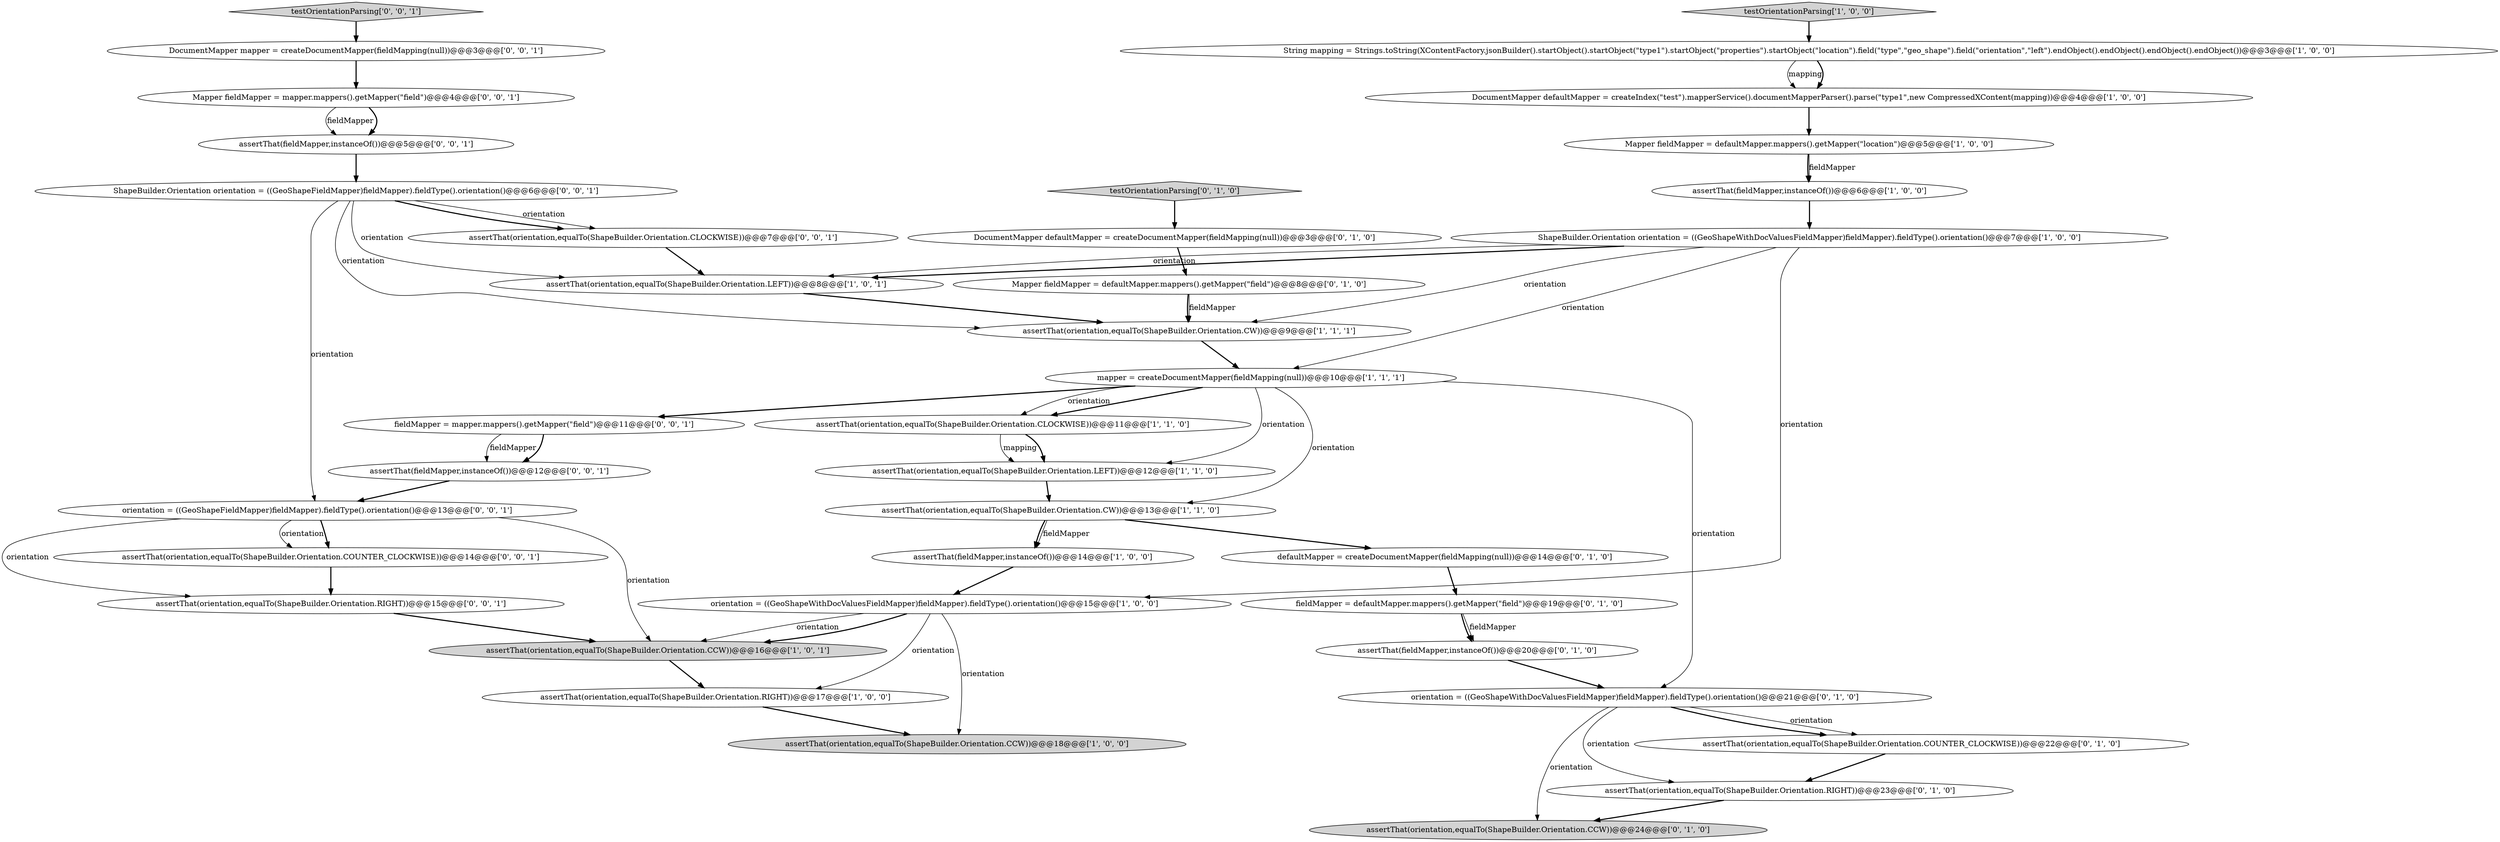 digraph {
9 [style = filled, label = "DocumentMapper defaultMapper = createIndex(\"test\").mapperService().documentMapperParser().parse(\"type1\",new CompressedXContent(mapping))@@@4@@@['1', '0', '0']", fillcolor = white, shape = ellipse image = "AAA0AAABBB1BBB"];
36 [style = filled, label = "assertThat(fieldMapper,instanceOf())@@@5@@@['0', '0', '1']", fillcolor = white, shape = ellipse image = "AAA0AAABBB3BBB"];
20 [style = filled, label = "assertThat(orientation,equalTo(ShapeBuilder.Orientation.CCW))@@@24@@@['0', '1', '0']", fillcolor = lightgray, shape = ellipse image = "AAA0AAABBB2BBB"];
10 [style = filled, label = "assertThat(orientation,equalTo(ShapeBuilder.Orientation.LEFT))@@@12@@@['1', '1', '0']", fillcolor = white, shape = ellipse image = "AAA0AAABBB1BBB"];
2 [style = filled, label = "String mapping = Strings.toString(XContentFactory.jsonBuilder().startObject().startObject(\"type1\").startObject(\"properties\").startObject(\"location\").field(\"type\",\"geo_shape\").field(\"orientation\",\"left\").endObject().endObject().endObject().endObject())@@@3@@@['1', '0', '0']", fillcolor = white, shape = ellipse image = "AAA0AAABBB1BBB"];
37 [style = filled, label = "assertThat(orientation,equalTo(ShapeBuilder.Orientation.COUNTER_CLOCKWISE))@@@14@@@['0', '0', '1']", fillcolor = white, shape = ellipse image = "AAA0AAABBB3BBB"];
3 [style = filled, label = "orientation = ((GeoShapeWithDocValuesFieldMapper)fieldMapper).fieldType().orientation()@@@15@@@['1', '0', '0']", fillcolor = white, shape = ellipse image = "AAA0AAABBB1BBB"];
16 [style = filled, label = "assertThat(fieldMapper,instanceOf())@@@14@@@['1', '0', '0']", fillcolor = white, shape = ellipse image = "AAA0AAABBB1BBB"];
15 [style = filled, label = "assertThat(orientation,equalTo(ShapeBuilder.Orientation.CLOCKWISE))@@@11@@@['1', '1', '0']", fillcolor = white, shape = ellipse image = "AAA0AAABBB1BBB"];
26 [style = filled, label = "assertThat(orientation,equalTo(ShapeBuilder.Orientation.COUNTER_CLOCKWISE))@@@22@@@['0', '1', '0']", fillcolor = white, shape = ellipse image = "AAA0AAABBB2BBB"];
22 [style = filled, label = "orientation = ((GeoShapeWithDocValuesFieldMapper)fieldMapper).fieldType().orientation()@@@21@@@['0', '1', '0']", fillcolor = white, shape = ellipse image = "AAA0AAABBB2BBB"];
0 [style = filled, label = "assertThat(fieldMapper,instanceOf())@@@6@@@['1', '0', '0']", fillcolor = white, shape = ellipse image = "AAA0AAABBB1BBB"];
21 [style = filled, label = "assertThat(fieldMapper,instanceOf())@@@20@@@['0', '1', '0']", fillcolor = white, shape = ellipse image = "AAA0AAABBB2BBB"];
25 [style = filled, label = "Mapper fieldMapper = defaultMapper.mappers().getMapper(\"field\")@@@8@@@['0', '1', '0']", fillcolor = white, shape = ellipse image = "AAA1AAABBB2BBB"];
8 [style = filled, label = "assertThat(orientation,equalTo(ShapeBuilder.Orientation.CCW))@@@16@@@['1', '0', '1']", fillcolor = lightgray, shape = ellipse image = "AAA0AAABBB1BBB"];
24 [style = filled, label = "testOrientationParsing['0', '1', '0']", fillcolor = lightgray, shape = diamond image = "AAA0AAABBB2BBB"];
29 [style = filled, label = "ShapeBuilder.Orientation orientation = ((GeoShapeFieldMapper)fieldMapper).fieldType().orientation()@@@6@@@['0', '0', '1']", fillcolor = white, shape = ellipse image = "AAA0AAABBB3BBB"];
31 [style = filled, label = "assertThat(orientation,equalTo(ShapeBuilder.Orientation.CLOCKWISE))@@@7@@@['0', '0', '1']", fillcolor = white, shape = ellipse image = "AAA0AAABBB3BBB"];
35 [style = filled, label = "testOrientationParsing['0', '0', '1']", fillcolor = lightgray, shape = diamond image = "AAA0AAABBB3BBB"];
1 [style = filled, label = "mapper = createDocumentMapper(fieldMapping(null))@@@10@@@['1', '1', '1']", fillcolor = white, shape = ellipse image = "AAA0AAABBB1BBB"];
33 [style = filled, label = "assertThat(orientation,equalTo(ShapeBuilder.Orientation.RIGHT))@@@15@@@['0', '0', '1']", fillcolor = white, shape = ellipse image = "AAA0AAABBB3BBB"];
5 [style = filled, label = "testOrientationParsing['1', '0', '0']", fillcolor = lightgray, shape = diamond image = "AAA0AAABBB1BBB"];
11 [style = filled, label = "assertThat(orientation,equalTo(ShapeBuilder.Orientation.CW))@@@13@@@['1', '1', '0']", fillcolor = white, shape = ellipse image = "AAA0AAABBB1BBB"];
12 [style = filled, label = "assertThat(orientation,equalTo(ShapeBuilder.Orientation.RIGHT))@@@17@@@['1', '0', '0']", fillcolor = white, shape = ellipse image = "AAA0AAABBB1BBB"];
34 [style = filled, label = "fieldMapper = mapper.mappers().getMapper(\"field\")@@@11@@@['0', '0', '1']", fillcolor = white, shape = ellipse image = "AAA0AAABBB3BBB"];
32 [style = filled, label = "assertThat(fieldMapper,instanceOf())@@@12@@@['0', '0', '1']", fillcolor = white, shape = ellipse image = "AAA0AAABBB3BBB"];
27 [style = filled, label = "DocumentMapper mapper = createDocumentMapper(fieldMapping(null))@@@3@@@['0', '0', '1']", fillcolor = white, shape = ellipse image = "AAA0AAABBB3BBB"];
14 [style = filled, label = "assertThat(orientation,equalTo(ShapeBuilder.Orientation.LEFT))@@@8@@@['1', '0', '1']", fillcolor = white, shape = ellipse image = "AAA0AAABBB1BBB"];
28 [style = filled, label = "Mapper fieldMapper = mapper.mappers().getMapper(\"field\")@@@4@@@['0', '0', '1']", fillcolor = white, shape = ellipse image = "AAA0AAABBB3BBB"];
18 [style = filled, label = "fieldMapper = defaultMapper.mappers().getMapper(\"field\")@@@19@@@['0', '1', '0']", fillcolor = white, shape = ellipse image = "AAA1AAABBB2BBB"];
7 [style = filled, label = "assertThat(orientation,equalTo(ShapeBuilder.Orientation.CCW))@@@18@@@['1', '0', '0']", fillcolor = lightgray, shape = ellipse image = "AAA0AAABBB1BBB"];
13 [style = filled, label = "Mapper fieldMapper = defaultMapper.mappers().getMapper(\"location\")@@@5@@@['1', '0', '0']", fillcolor = white, shape = ellipse image = "AAA0AAABBB1BBB"];
4 [style = filled, label = "ShapeBuilder.Orientation orientation = ((GeoShapeWithDocValuesFieldMapper)fieldMapper).fieldType().orientation()@@@7@@@['1', '0', '0']", fillcolor = white, shape = ellipse image = "AAA0AAABBB1BBB"];
17 [style = filled, label = "defaultMapper = createDocumentMapper(fieldMapping(null))@@@14@@@['0', '1', '0']", fillcolor = white, shape = ellipse image = "AAA0AAABBB2BBB"];
30 [style = filled, label = "orientation = ((GeoShapeFieldMapper)fieldMapper).fieldType().orientation()@@@13@@@['0', '0', '1']", fillcolor = white, shape = ellipse image = "AAA0AAABBB3BBB"];
23 [style = filled, label = "assertThat(orientation,equalTo(ShapeBuilder.Orientation.RIGHT))@@@23@@@['0', '1', '0']", fillcolor = white, shape = ellipse image = "AAA0AAABBB2BBB"];
6 [style = filled, label = "assertThat(orientation,equalTo(ShapeBuilder.Orientation.CW))@@@9@@@['1', '1', '1']", fillcolor = white, shape = ellipse image = "AAA0AAABBB1BBB"];
19 [style = filled, label = "DocumentMapper defaultMapper = createDocumentMapper(fieldMapping(null))@@@3@@@['0', '1', '0']", fillcolor = white, shape = ellipse image = "AAA0AAABBB2BBB"];
5->2 [style = bold, label=""];
33->8 [style = bold, label=""];
30->37 [style = solid, label="orientation"];
12->7 [style = bold, label=""];
0->4 [style = bold, label=""];
4->3 [style = solid, label="orientation"];
11->16 [style = solid, label="fieldMapper"];
8->12 [style = bold, label=""];
21->22 [style = bold, label=""];
30->37 [style = bold, label=""];
3->12 [style = solid, label="orientation"];
36->29 [style = bold, label=""];
27->28 [style = bold, label=""];
13->0 [style = bold, label=""];
22->26 [style = solid, label="orientation"];
17->18 [style = bold, label=""];
22->23 [style = solid, label="orientation"];
1->22 [style = solid, label="orientation"];
9->13 [style = bold, label=""];
37->33 [style = bold, label=""];
10->11 [style = bold, label=""];
11->16 [style = bold, label=""];
11->17 [style = bold, label=""];
29->14 [style = solid, label="orientation"];
29->6 [style = solid, label="orientation"];
29->30 [style = solid, label="orientation"];
1->11 [style = solid, label="orientation"];
3->8 [style = solid, label="orientation"];
35->27 [style = bold, label=""];
2->9 [style = solid, label="mapping"];
19->25 [style = bold, label=""];
2->9 [style = bold, label=""];
29->31 [style = solid, label="orientation"];
34->32 [style = solid, label="fieldMapper"];
22->26 [style = bold, label=""];
28->36 [style = bold, label=""];
16->3 [style = bold, label=""];
23->20 [style = bold, label=""];
4->6 [style = solid, label="orientation"];
29->31 [style = bold, label=""];
3->8 [style = bold, label=""];
14->6 [style = bold, label=""];
1->15 [style = bold, label=""];
4->14 [style = bold, label=""];
1->10 [style = solid, label="orientation"];
18->21 [style = bold, label=""];
4->1 [style = solid, label="orientation"];
18->21 [style = solid, label="fieldMapper"];
26->23 [style = bold, label=""];
24->19 [style = bold, label=""];
32->30 [style = bold, label=""];
1->15 [style = solid, label="orientation"];
4->14 [style = solid, label="orientation"];
25->6 [style = solid, label="fieldMapper"];
3->7 [style = solid, label="orientation"];
30->8 [style = solid, label="orientation"];
13->0 [style = solid, label="fieldMapper"];
15->10 [style = solid, label="mapping"];
6->1 [style = bold, label=""];
15->10 [style = bold, label=""];
25->6 [style = bold, label=""];
31->14 [style = bold, label=""];
22->20 [style = solid, label="orientation"];
1->34 [style = bold, label=""];
30->33 [style = solid, label="orientation"];
34->32 [style = bold, label=""];
28->36 [style = solid, label="fieldMapper"];
}
